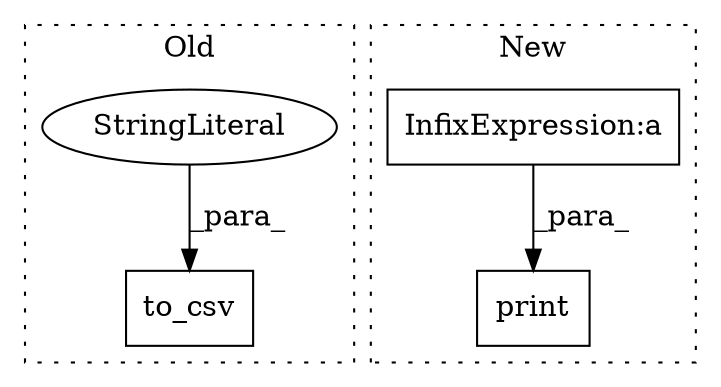 digraph G {
subgraph cluster0 {
1 [label="to_csv" a="32" s="1691,1716" l="7,1" shape="box"];
3 [label="StringLiteral" a="45" s="1698" l="18" shape="ellipse"];
label = "Old";
style="dotted";
}
subgraph cluster1 {
2 [label="print" a="32" s="1505,1585" l="6,2" shape="box"];
4 [label="InfixExpression:a" a="27" s="1531" l="12" shape="box"];
label = "New";
style="dotted";
}
3 -> 1 [label="_para_"];
4 -> 2 [label="_para_"];
}